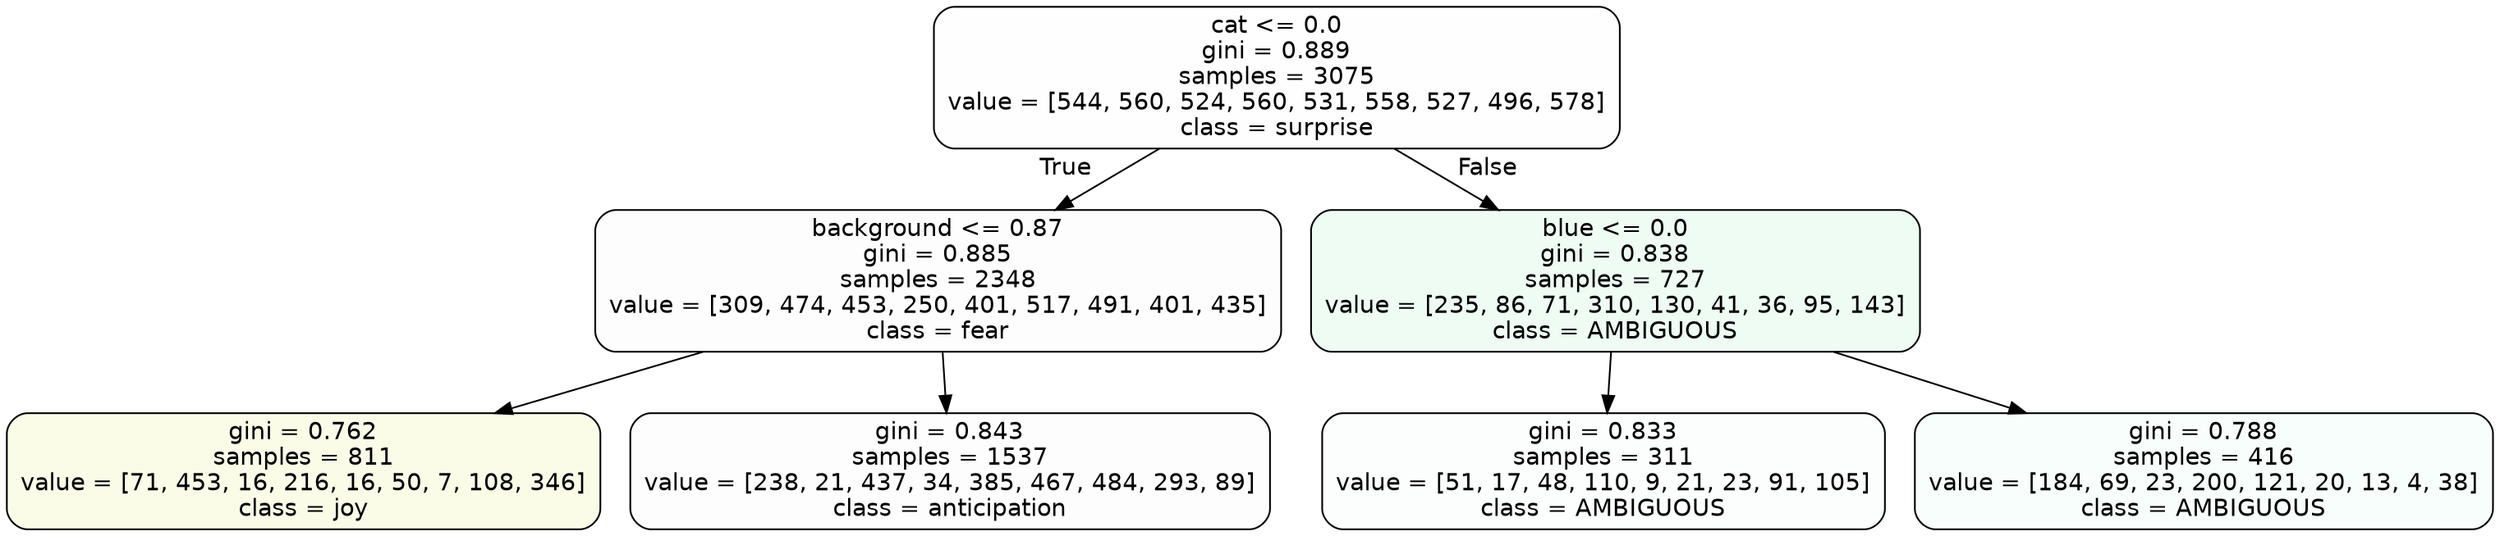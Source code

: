 digraph Tree {
node [shape=box, style="filled, rounded", color="black", fontname=helvetica] ;
edge [fontname=helvetica] ;
0 [label="cat <= 0.0\ngini = 0.889\nsamples = 3075\nvalue = [544, 560, 524, 560, 531, 558, 527, 496, 578]\nclass = surprise", fillcolor="#e5396401"] ;
1 [label="background <= 0.87\ngini = 0.885\nsamples = 2348\nvalue = [309, 474, 453, 250, 401, 517, 491, 401, 435]\nclass = fear", fillcolor="#3964e502"] ;
0 -> 1 [labeldistance=2.5, labelangle=45, headlabel="True"] ;
2 [label="gini = 0.762\nsamples = 811\nvalue = [71, 453, 16, 216, 16, 50, 7, 108, 346]\nclass = joy", fillcolor="#d7e5391d"] ;
1 -> 2 ;
3 [label="gini = 0.843\nsamples = 1537\nvalue = [238, 21, 437, 34, 385, 467, 484, 293, 89]\nclass = anticipation", fillcolor="#8139e502"] ;
1 -> 3 ;
4 [label="blue <= 0.0\ngini = 0.838\nsamples = 727\nvalue = [235, 86, 71, 310, 130, 41, 36, 95, 143]\nclass = AMBIGUOUS", fillcolor="#39e58115"] ;
0 -> 4 [labeldistance=2.5, labelangle=-45, headlabel="False"] ;
5 [label="gini = 0.833\nsamples = 311\nvalue = [51, 17, 48, 110, 9, 21, 23, 91, 105]\nclass = AMBIGUOUS", fillcolor="#39e58103"] ;
4 -> 5 ;
6 [label="gini = 0.788\nsamples = 416\nvalue = [184, 69, 23, 200, 121, 20, 13, 4, 38]\nclass = AMBIGUOUS", fillcolor="#39e58108"] ;
4 -> 6 ;
}